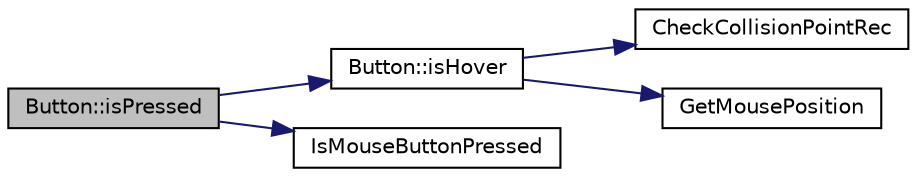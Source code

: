 digraph "Button::isPressed"
{
 // LATEX_PDF_SIZE
  edge [fontname="Helvetica",fontsize="10",labelfontname="Helvetica",labelfontsize="10"];
  node [fontname="Helvetica",fontsize="10",shape=record];
  rankdir="LR";
  Node1 [label="Button::isPressed",height=0.2,width=0.4,color="black", fillcolor="grey75", style="filled", fontcolor="black",tooltip=" "];
  Node1 -> Node2 [color="midnightblue",fontsize="10",style="solid",fontname="Helvetica"];
  Node2 [label="Button::isHover",height=0.2,width=0.4,color="black", fillcolor="white", style="filled",URL="$class_button.html#a53a1570f480e4fee4951c3eecea8c3fb",tooltip=" "];
  Node2 -> Node3 [color="midnightblue",fontsize="10",style="solid",fontname="Helvetica"];
  Node3 [label="CheckCollisionPointRec",height=0.2,width=0.4,color="black", fillcolor="white", style="filled",URL="$raylib_8h.html#ab68cac8a5da75126cd8a1fbfa6703f09",tooltip=" "];
  Node2 -> Node4 [color="midnightblue",fontsize="10",style="solid",fontname="Helvetica"];
  Node4 [label="GetMousePosition",height=0.2,width=0.4,color="black", fillcolor="white", style="filled",URL="$raylib_8h.html#ab9f5c010c30d4652f5d3c26c652a5ab6",tooltip=" "];
  Node1 -> Node5 [color="midnightblue",fontsize="10",style="solid",fontname="Helvetica"];
  Node5 [label="IsMouseButtonPressed",height=0.2,width=0.4,color="black", fillcolor="white", style="filled",URL="$raylib_8h.html#ad2cec5ca39659dd5242e69843ecb638a",tooltip=" "];
}
